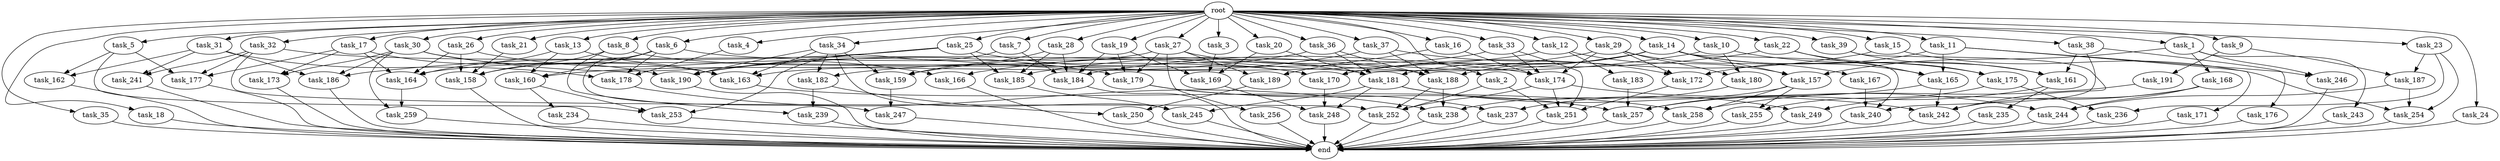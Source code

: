 digraph G {
  task_8 [size="102.400000"];
  task_239 [size="77309411328.000000"];
  task_173 [size="77309411328.000000"];
  task_158 [size="205299436748.800018"];
  task_17 [size="102.400000"];
  task_247 [size="171798691840.000000"];
  task_32 [size="102.400000"];
  root [size="0.000000"];
  task_242 [size="122836064665.600006"];
  task_157 [size="92771293593.600006"];
  task_161 [size="120259084288.000000"];
  task_159 [size="146028888064.000000"];
  task_26 [size="102.400000"];
  task_15 [size="102.400000"];
  task_252 [size="183824600268.800018"];
  task_251 [size="215607358259.200012"];
  task_167 [size="69578470195.199997"];
  task_255 [size="73014444032.000000"];
  task_166 [size="73014444032.000000"];
  task_33 [size="102.400000"];
  task_186 [size="86758339379.200012"];
  task_181 [size="51539607552.000000"];
  task_241 [size="99643241267.200012"];
  task_176 [size="3435973836.800000"];
  task_13 [size="102.400000"];
  task_30 [size="102.400000"];
  task_5 [size="102.400000"];
  task_183 [size="85899345920.000000"];
  task_6 [size="102.400000"];
  task_7 [size="102.400000"];
  task_240 [size="28346784153.600002"];
  task_22 [size="102.400000"];
  task_169 [size="55834574848.000000"];
  task_3 [size="102.400000"];
  task_179 [size="76450417868.800003"];
  task_187 [size="89335319756.800003"];
  task_164 [size="102220221644.800003"];
  task_188 [size="42090679500.800003"];
  task_236 [size="89335319756.800003"];
  task_254 [size="176952652595.200012"];
  task_234 [size="85899345920.000000"];
  task_35 [size="102.400000"];
  task_16 [size="102.400000"];
  task_191 [size="3435973836.800000"];
  task_175 [size="73014444032.000000"];
  task_253 [size="154618822656.000000"];
  task_189 [size="45526653337.600006"];
  task_160 [size="193273528320.000000"];
  task_182 [size="76450417868.800003"];
  task_258 [size="94489280512.000000"];
  task_245 [size="84181359001.600006"];
  task_12 [size="102.400000"];
  task_21 [size="102.400000"];
  task_18 [size="102.400000"];
  task_180 [size="100502234726.400009"];
  task_31 [size="102.400000"];
  task_244 [size="84181359001.600006"];
  task_9 [size="102.400000"];
  task_237 [size="139156940390.399994"];
  task_168 [size="3435973836.800000"];
  task_28 [size="102.400000"];
  task_174 [size="267146965811.200012"];
  task_177 [size="107374182400.000000"];
  task_29 [size="102.400000"];
  task_185 [size="55834574848.000000"];
  task_34 [size="102.400000"];
  task_10 [size="102.400000"];
  task_163 [size="215607358259.200012"];
  task_178 [size="103079215104.000000"];
  task_2 [size="102.400000"];
  task_171 [size="85899345920.000000"];
  end [size="0.000000"];
  task_184 [size="149464861900.800018"];
  task_39 [size="102.400000"];
  task_14 [size="102.400000"];
  task_24 [size="102.400000"];
  task_38 [size="102.400000"];
  task_243 [size="3435973836.800000"];
  task_257 [size="170939698380.800018"];
  task_19 [size="102.400000"];
  task_36 [size="102.400000"];
  task_170 [size="166644731084.800018"];
  task_25 [size="102.400000"];
  task_4 [size="102.400000"];
  task_235 [size="7730941132.800000"];
  task_27 [size="102.400000"];
  task_259 [size="73014444032.000000"];
  task_20 [size="102.400000"];
  task_23 [size="102.400000"];
  task_37 [size="102.400000"];
  task_256 [size="3435973836.800000"];
  task_1 [size="102.400000"];
  task_11 [size="102.400000"];
  task_190 [size="79886391705.600006"];
  task_249 [size="29205777612.800003"];
  task_165 [size="158913789952.000000"];
  task_172 [size="176952652595.200012"];
  task_250 [size="155477816115.200012"];
  task_246 [size="89335319756.800003"];
  task_162 [size="27487790694.400002"];
  task_238 [size="42949672960.000000"];
  task_248 [size="94489280512.000000"];

  task_8 -> task_239 [size="75497472.000000"];
  task_8 -> task_170 [size="75497472.000000"];
  task_8 -> task_158 [size="75497472.000000"];
  task_239 -> end [size="1.000000"];
  task_173 -> end [size="1.000000"];
  task_158 -> end [size="1.000000"];
  task_17 -> task_190 [size="75497472.000000"];
  task_17 -> task_164 [size="75497472.000000"];
  task_17 -> task_177 [size="75497472.000000"];
  task_17 -> task_173 [size="75497472.000000"];
  task_247 -> end [size="1.000000"];
  task_32 -> task_170 [size="838860800.000000"];
  task_32 -> task_241 [size="838860800.000000"];
  task_32 -> task_177 [size="838860800.000000"];
  task_32 -> task_252 [size="838860800.000000"];
  root -> task_8 [size="1.000000"];
  root -> task_14 [size="1.000000"];
  root -> task_24 [size="1.000000"];
  root -> task_13 [size="1.000000"];
  root -> task_33 [size="1.000000"];
  root -> task_12 [size="1.000000"];
  root -> task_21 [size="1.000000"];
  root -> task_18 [size="1.000000"];
  root -> task_22 [size="1.000000"];
  root -> task_31 [size="1.000000"];
  root -> task_9 [size="1.000000"];
  root -> task_5 [size="1.000000"];
  root -> task_36 [size="1.000000"];
  root -> task_32 [size="1.000000"];
  root -> task_26 [size="1.000000"];
  root -> task_15 [size="1.000000"];
  root -> task_6 [size="1.000000"];
  root -> task_4 [size="1.000000"];
  root -> task_25 [size="1.000000"];
  root -> task_30 [size="1.000000"];
  root -> task_34 [size="1.000000"];
  root -> task_3 [size="1.000000"];
  root -> task_19 [size="1.000000"];
  root -> task_10 [size="1.000000"];
  root -> task_23 [size="1.000000"];
  root -> task_37 [size="1.000000"];
  root -> task_39 [size="1.000000"];
  root -> task_1 [size="1.000000"];
  root -> task_11 [size="1.000000"];
  root -> task_17 [size="1.000000"];
  root -> task_2 [size="1.000000"];
  root -> task_29 [size="1.000000"];
  root -> task_20 [size="1.000000"];
  root -> task_35 [size="1.000000"];
  root -> task_7 [size="1.000000"];
  root -> task_27 [size="1.000000"];
  root -> task_38 [size="1.000000"];
  root -> task_28 [size="1.000000"];
  root -> task_16 [size="1.000000"];
  task_242 -> end [size="1.000000"];
  task_157 -> task_237 [size="679477248.000000"];
  task_157 -> task_255 [size="679477248.000000"];
  task_157 -> task_258 [size="679477248.000000"];
  task_161 -> task_235 [size="75497472.000000"];
  task_161 -> task_257 [size="75497472.000000"];
  task_159 -> task_247 [size="838860800.000000"];
  task_26 -> task_166 [size="679477248.000000"];
  task_26 -> task_158 [size="679477248.000000"];
  task_26 -> task_164 [size="679477248.000000"];
  task_15 -> task_170 [size="679477248.000000"];
  task_15 -> task_254 [size="679477248.000000"];
  task_252 -> end [size="1.000000"];
  task_251 -> end [size="1.000000"];
  task_167 -> task_240 [size="209715200.000000"];
  task_255 -> end [size="1.000000"];
  task_166 -> end [size="1.000000"];
  task_33 -> task_251 [size="679477248.000000"];
  task_33 -> task_174 [size="679477248.000000"];
  task_33 -> task_163 [size="679477248.000000"];
  task_186 -> end [size="1.000000"];
  task_181 -> task_245 [size="209715200.000000"];
  task_181 -> task_242 [size="209715200.000000"];
  task_181 -> task_248 [size="209715200.000000"];
  task_181 -> task_249 [size="209715200.000000"];
  task_241 -> end [size="1.000000"];
  task_176 -> end [size="1.000000"];
  task_13 -> task_160 [size="209715200.000000"];
  task_13 -> task_163 [size="209715200.000000"];
  task_13 -> task_164 [size="209715200.000000"];
  task_30 -> task_163 [size="679477248.000000"];
  task_30 -> task_173 [size="679477248.000000"];
  task_30 -> task_186 [size="679477248.000000"];
  task_30 -> task_259 [size="679477248.000000"];
  task_30 -> task_179 [size="679477248.000000"];
  task_5 -> task_162 [size="134217728.000000"];
  task_5 -> task_253 [size="134217728.000000"];
  task_5 -> task_177 [size="134217728.000000"];
  task_183 -> task_257 [size="838860800.000000"];
  task_6 -> task_160 [size="838860800.000000"];
  task_6 -> task_174 [size="838860800.000000"];
  task_6 -> task_178 [size="838860800.000000"];
  task_6 -> task_158 [size="838860800.000000"];
  task_6 -> task_247 [size="838860800.000000"];
  task_7 -> task_184 [size="536870912.000000"];
  task_7 -> task_253 [size="536870912.000000"];
  task_240 -> end [size="1.000000"];
  task_22 -> task_184 [size="679477248.000000"];
  task_22 -> task_175 [size="679477248.000000"];
  task_22 -> task_165 [size="679477248.000000"];
  task_169 -> task_248 [size="33554432.000000"];
  task_3 -> task_169 [size="209715200.000000"];
  task_179 -> task_237 [size="679477248.000000"];
  task_179 -> task_257 [size="679477248.000000"];
  task_187 -> task_244 [size="209715200.000000"];
  task_187 -> task_254 [size="209715200.000000"];
  task_164 -> task_259 [size="33554432.000000"];
  task_188 -> task_252 [size="209715200.000000"];
  task_188 -> task_238 [size="209715200.000000"];
  task_236 -> end [size="1.000000"];
  task_254 -> end [size="1.000000"];
  task_234 -> end [size="1.000000"];
  task_35 -> end [size="1.000000"];
  task_16 -> task_189 [size="411041792.000000"];
  task_16 -> task_174 [size="411041792.000000"];
  task_191 -> task_258 [size="209715200.000000"];
  task_175 -> task_236 [size="33554432.000000"];
  task_175 -> task_255 [size="33554432.000000"];
  task_253 -> end [size="1.000000"];
  task_189 -> task_250 [size="838860800.000000"];
  task_160 -> task_253 [size="838860800.000000"];
  task_160 -> task_234 [size="838860800.000000"];
  task_182 -> task_239 [size="679477248.000000"];
  task_182 -> task_250 [size="679477248.000000"];
  task_258 -> end [size="1.000000"];
  task_245 -> end [size="1.000000"];
  task_12 -> task_160 [size="838860800.000000"];
  task_12 -> task_157 [size="838860800.000000"];
  task_12 -> task_183 [size="838860800.000000"];
  task_21 -> task_158 [size="411041792.000000"];
  task_18 -> end [size="1.000000"];
  task_180 -> task_238 [size="134217728.000000"];
  task_31 -> task_162 [size="134217728.000000"];
  task_31 -> task_241 [size="134217728.000000"];
  task_31 -> task_178 [size="134217728.000000"];
  task_31 -> task_186 [size="134217728.000000"];
  task_244 -> end [size="1.000000"];
  task_9 -> task_191 [size="33554432.000000"];
  task_9 -> task_187 [size="33554432.000000"];
  task_237 -> end [size="1.000000"];
  task_168 -> task_242 [size="75497472.000000"];
  task_168 -> task_244 [size="75497472.000000"];
  task_168 -> task_249 [size="75497472.000000"];
  task_28 -> task_185 [size="209715200.000000"];
  task_28 -> task_159 [size="209715200.000000"];
  task_28 -> task_184 [size="209715200.000000"];
  task_174 -> task_251 [size="536870912.000000"];
  task_174 -> task_252 [size="536870912.000000"];
  task_174 -> task_244 [size="536870912.000000"];
  task_177 -> end [size="1.000000"];
  task_29 -> task_159 [size="679477248.000000"];
  task_29 -> task_167 [size="679477248.000000"];
  task_29 -> task_174 [size="679477248.000000"];
  task_29 -> task_180 [size="679477248.000000"];
  task_29 -> task_172 [size="679477248.000000"];
  task_185 -> task_245 [size="75497472.000000"];
  task_34 -> task_190 [size="536870912.000000"];
  task_34 -> task_159 [size="536870912.000000"];
  task_34 -> task_245 [size="536870912.000000"];
  task_34 -> task_182 [size="536870912.000000"];
  task_34 -> task_163 [size="536870912.000000"];
  task_10 -> task_161 [size="301989888.000000"];
  task_10 -> task_185 [size="301989888.000000"];
  task_10 -> task_180 [size="301989888.000000"];
  task_163 -> task_258 [size="33554432.000000"];
  task_178 -> task_238 [size="75497472.000000"];
  task_2 -> task_251 [size="209715200.000000"];
  task_2 -> task_252 [size="209715200.000000"];
  task_171 -> end [size="1.000000"];
  task_184 -> end [size="1.000000"];
  task_39 -> task_161 [size="838860800.000000"];
  task_39 -> task_242 [size="838860800.000000"];
  task_14 -> task_157 [size="33554432.000000"];
  task_14 -> task_188 [size="33554432.000000"];
  task_14 -> task_181 [size="33554432.000000"];
  task_14 -> task_170 [size="33554432.000000"];
  task_14 -> task_166 [size="33554432.000000"];
  task_14 -> task_175 [size="33554432.000000"];
  task_14 -> task_165 [size="33554432.000000"];
  task_14 -> task_240 [size="33554432.000000"];
  task_24 -> end [size="1.000000"];
  task_38 -> task_161 [size="33554432.000000"];
  task_38 -> task_176 [size="33554432.000000"];
  task_38 -> task_240 [size="33554432.000000"];
  task_243 -> end [size="1.000000"];
  task_257 -> end [size="1.000000"];
  task_19 -> task_184 [size="33554432.000000"];
  task_19 -> task_169 [size="33554432.000000"];
  task_19 -> task_179 [size="33554432.000000"];
  task_36 -> task_188 [size="134217728.000000"];
  task_36 -> task_181 [size="134217728.000000"];
  task_36 -> task_190 [size="134217728.000000"];
  task_170 -> task_248 [size="679477248.000000"];
  task_25 -> task_185 [size="33554432.000000"];
  task_25 -> task_181 [size="33554432.000000"];
  task_25 -> task_186 [size="33554432.000000"];
  task_25 -> task_190 [size="33554432.000000"];
  task_4 -> task_178 [size="33554432.000000"];
  task_235 -> end [size="1.000000"];
  task_27 -> task_188 [size="33554432.000000"];
  task_27 -> task_189 [size="33554432.000000"];
  task_27 -> task_164 [size="33554432.000000"];
  task_27 -> task_256 [size="33554432.000000"];
  task_27 -> task_179 [size="33554432.000000"];
  task_259 -> end [size="1.000000"];
  task_20 -> task_181 [size="301989888.000000"];
  task_20 -> task_169 [size="301989888.000000"];
  task_23 -> task_236 [size="838860800.000000"];
  task_23 -> task_187 [size="838860800.000000"];
  task_23 -> task_254 [size="838860800.000000"];
  task_37 -> task_188 [size="209715200.000000"];
  task_37 -> task_172 [size="209715200.000000"];
  task_37 -> task_182 [size="209715200.000000"];
  task_256 -> end [size="1.000000"];
  task_1 -> task_157 [size="33554432.000000"];
  task_1 -> task_168 [size="33554432.000000"];
  task_1 -> task_243 [size="33554432.000000"];
  task_1 -> task_246 [size="33554432.000000"];
  task_11 -> task_172 [size="838860800.000000"];
  task_11 -> task_165 [size="838860800.000000"];
  task_11 -> task_171 [size="838860800.000000"];
  task_11 -> task_246 [size="838860800.000000"];
  task_190 -> end [size="1.000000"];
  task_249 -> end [size="1.000000"];
  task_165 -> task_242 [size="75497472.000000"];
  task_165 -> task_257 [size="75497472.000000"];
  task_172 -> task_251 [size="679477248.000000"];
  task_250 -> end [size="1.000000"];
  task_246 -> end [size="1.000000"];
  task_162 -> end [size="1.000000"];
  task_238 -> end [size="1.000000"];
  task_248 -> end [size="1.000000"];
}
